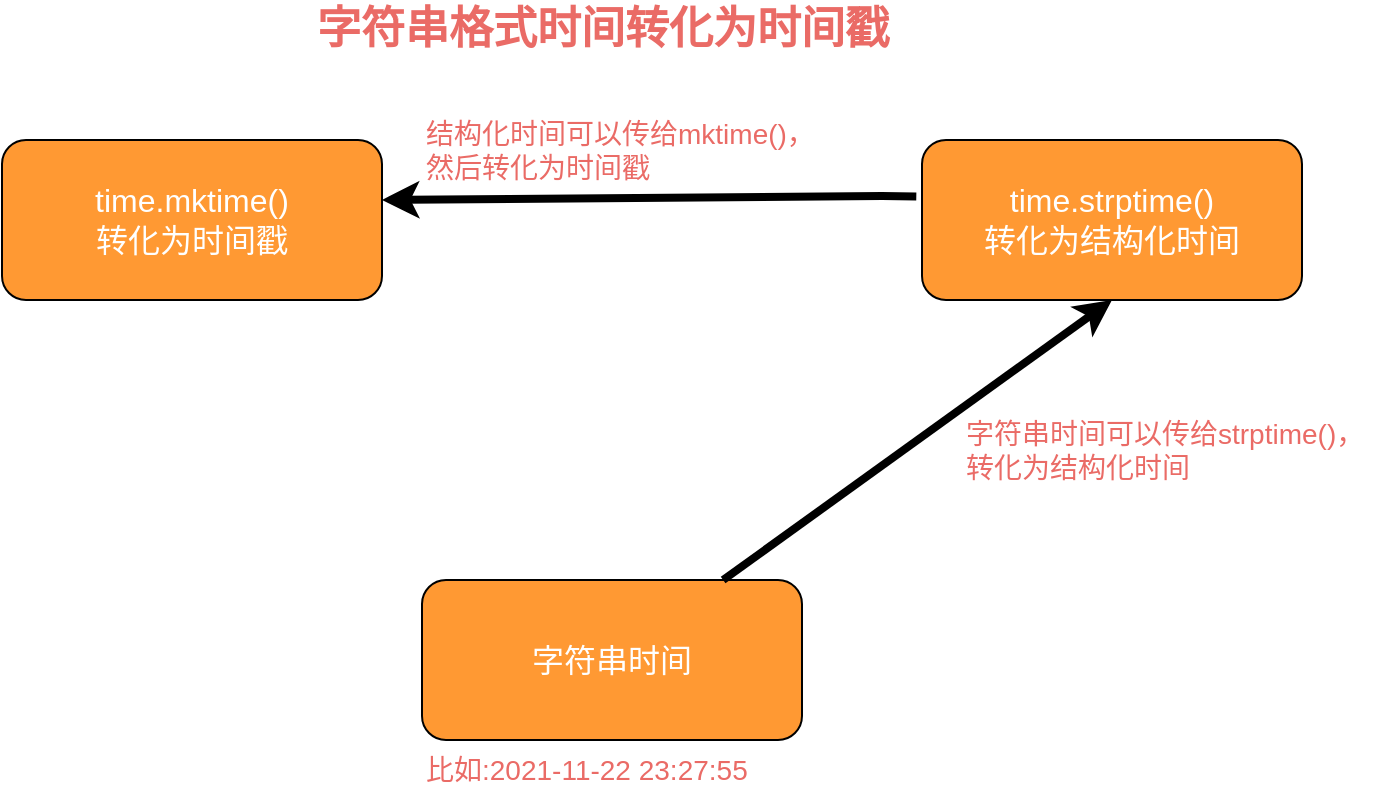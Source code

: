 <mxfile version="16.0.0" type="device"><diagram id="fvXScCUbF_jfo0Y7xuxA" name="Page-1"><mxGraphModel dx="1038" dy="525" grid="1" gridSize="10" guides="1" tooltips="1" connect="1" arrows="1" fold="1" page="1" pageScale="1" pageWidth="827" pageHeight="1169" math="0" shadow="0"><root><mxCell id="0"/><mxCell id="1" parent="0"/><mxCell id="HIu8Pom1RjAlKpZ33hmb-3" value="&lt;font style=&quot;font-size: 16px&quot; color=&quot;#ffffff&quot;&gt;time.mktime()&lt;br&gt;转化为时间戳&lt;/font&gt;" style="rounded=1;whiteSpace=wrap;html=1;fillColor=#FF9933;fontStyle=0;fontSize=16;" vertex="1" parent="1"><mxGeometry x="90" y="120" width="190" height="80" as="geometry"/></mxCell><mxCell id="HIu8Pom1RjAlKpZ33hmb-6" value="&lt;font style=&quot;font-size: 16px&quot; color=&quot;#ffffff&quot;&gt;time.strptime()&lt;br&gt;转化为结构化时间&lt;br&gt;&lt;/font&gt;" style="rounded=1;whiteSpace=wrap;html=1;fillColor=#FF9933;fontStyle=0;fontSize=16;" vertex="1" parent="1"><mxGeometry x="550" y="120" width="190" height="80" as="geometry"/></mxCell><mxCell id="HIu8Pom1RjAlKpZ33hmb-7" value="&lt;font style=&quot;font-size: 16px&quot; color=&quot;#ffffff&quot;&gt;字符串时间&lt;br&gt;&lt;/font&gt;" style="rounded=1;whiteSpace=wrap;html=1;fillColor=#FF9933;fontStyle=0;fontSize=16;" vertex="1" parent="1"><mxGeometry x="300" y="340" width="190" height="80" as="geometry"/></mxCell><mxCell id="HIu8Pom1RjAlKpZ33hmb-8" value="" style="endArrow=classic;html=1;rounded=0;fontSize=16;fontColor=#FFFFFF;strokeWidth=4;entryX=0.5;entryY=1;entryDx=0;entryDy=0;" edge="1" parent="1" source="HIu8Pom1RjAlKpZ33hmb-7" target="HIu8Pom1RjAlKpZ33hmb-6"><mxGeometry width="50" height="50" relative="1" as="geometry"><mxPoint x="440" y="380" as="sourcePoint"/><mxPoint x="490" y="330" as="targetPoint"/></mxGeometry></mxCell><mxCell id="HIu8Pom1RjAlKpZ33hmb-10" value="" style="endArrow=classic;html=1;rounded=0;fontSize=16;fontColor=#FFFFFF;strokeWidth=4;entryX=-0.015;entryY=0.353;entryDx=0;entryDy=0;entryPerimeter=0;exitX=-0.015;exitY=0.353;exitDx=0;exitDy=0;exitPerimeter=0;" edge="1" parent="1" source="HIu8Pom1RjAlKpZ33hmb-6"><mxGeometry width="50" height="50" relative="1" as="geometry"><mxPoint x="330" y="100" as="sourcePoint"/><mxPoint x="280" y="150" as="targetPoint"/><Array as="points"><mxPoint x="530" y="148"/></Array></mxGeometry></mxCell><mxCell id="HIu8Pom1RjAlKpZ33hmb-14" value="结构化时间可以传给mktime()，然后转化为时间戳" style="text;html=1;strokeColor=none;fillColor=none;align=left;verticalAlign=middle;whiteSpace=wrap;rounded=0;fontSize=14;fontColor=#EA6B66;" vertex="1" parent="1"><mxGeometry x="300" y="110" width="210" height="30" as="geometry"/></mxCell><mxCell id="HIu8Pom1RjAlKpZ33hmb-15" value="字符串时间可以传给strptime()，转化为结构化时间" style="text;html=1;strokeColor=none;fillColor=none;align=left;verticalAlign=middle;whiteSpace=wrap;rounded=0;fontSize=14;fontColor=#EA6B66;" vertex="1" parent="1"><mxGeometry x="570" y="260" width="210" height="30" as="geometry"/></mxCell><mxCell id="HIu8Pom1RjAlKpZ33hmb-16" value="字符串格式时间转化为时间戳" style="text;html=1;align=center;verticalAlign=middle;resizable=0;points=[];autosize=1;strokeColor=none;fillColor=none;fontSize=22;fontColor=#EA6B66;fontStyle=1" vertex="1" parent="1"><mxGeometry x="240" y="50" width="300" height="30" as="geometry"/></mxCell><mxCell id="HIu8Pom1RjAlKpZ33hmb-17" value="比如:2021-11-22 23:27:55" style="text;whiteSpace=wrap;html=1;fontSize=14;fontColor=#EA6B66;" vertex="1" parent="1"><mxGeometry x="300" y="420" width="190" height="30" as="geometry"/></mxCell></root></mxGraphModel></diagram></mxfile>